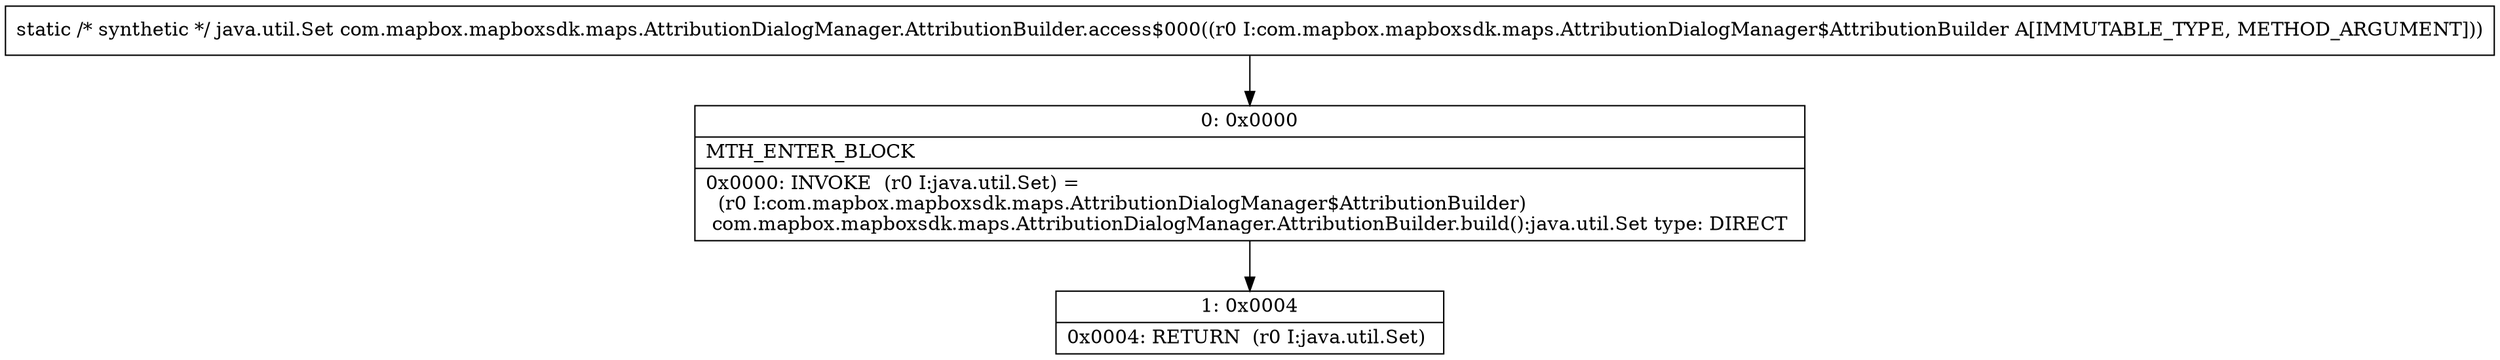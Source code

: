 digraph "CFG forcom.mapbox.mapboxsdk.maps.AttributionDialogManager.AttributionBuilder.access$000(Lcom\/mapbox\/mapboxsdk\/maps\/AttributionDialogManager$AttributionBuilder;)Ljava\/util\/Set;" {
Node_0 [shape=record,label="{0\:\ 0x0000|MTH_ENTER_BLOCK\l|0x0000: INVOKE  (r0 I:java.util.Set) = \l  (r0 I:com.mapbox.mapboxsdk.maps.AttributionDialogManager$AttributionBuilder)\l com.mapbox.mapboxsdk.maps.AttributionDialogManager.AttributionBuilder.build():java.util.Set type: DIRECT \l}"];
Node_1 [shape=record,label="{1\:\ 0x0004|0x0004: RETURN  (r0 I:java.util.Set) \l}"];
MethodNode[shape=record,label="{static \/* synthetic *\/ java.util.Set com.mapbox.mapboxsdk.maps.AttributionDialogManager.AttributionBuilder.access$000((r0 I:com.mapbox.mapboxsdk.maps.AttributionDialogManager$AttributionBuilder A[IMMUTABLE_TYPE, METHOD_ARGUMENT])) }"];
MethodNode -> Node_0;
Node_0 -> Node_1;
}

